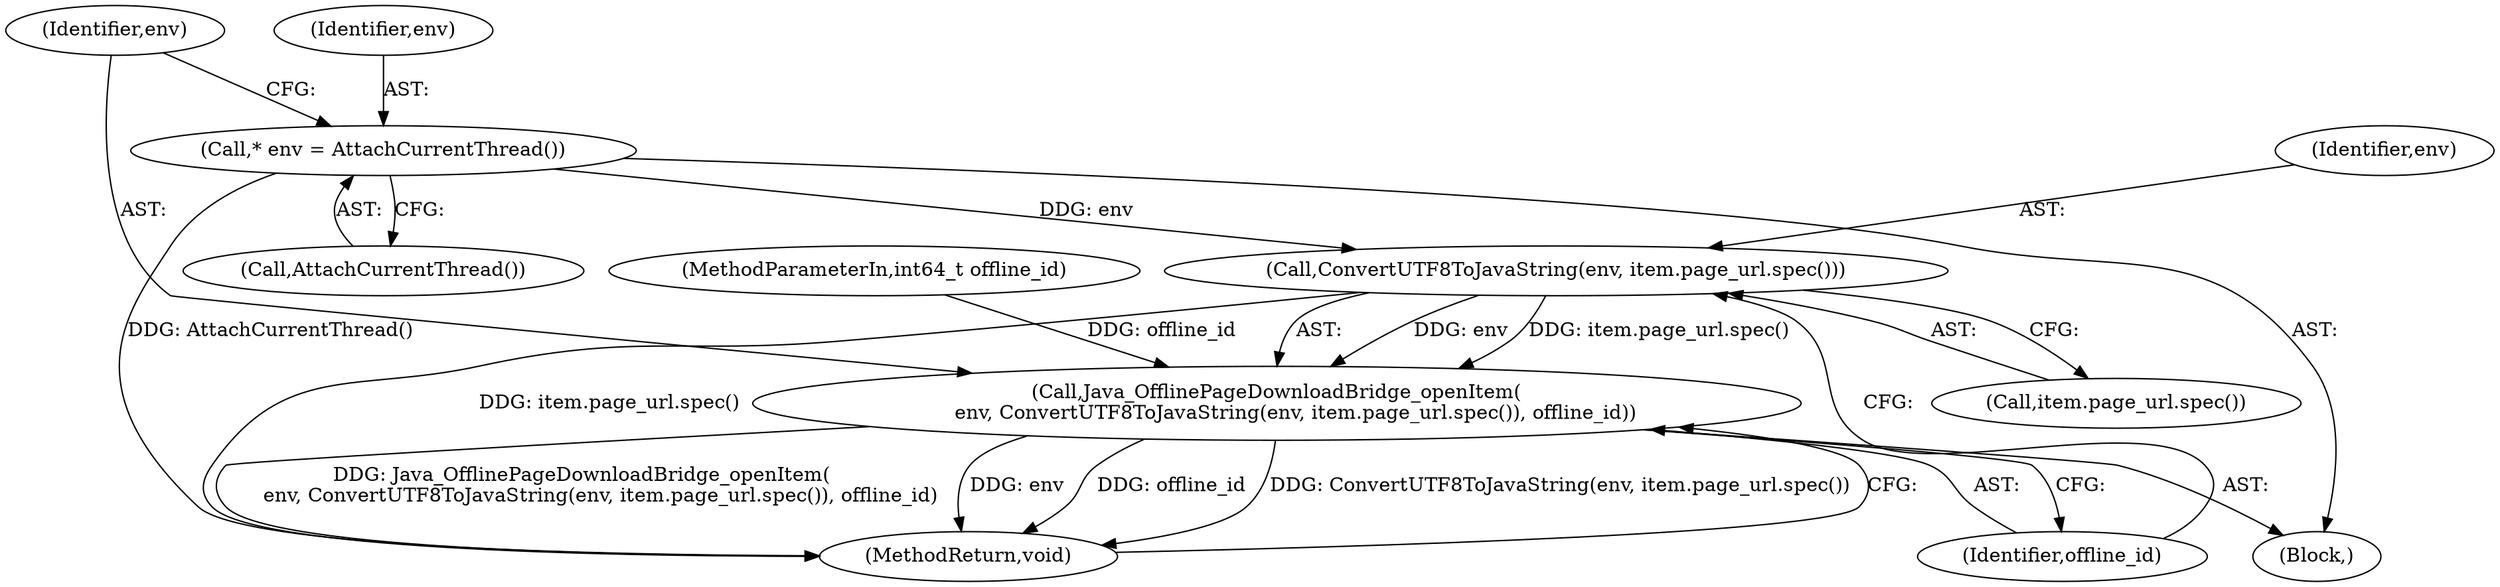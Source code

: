 digraph "1_Chrome_0b1b7baa4695c945a1b0bea1f0636f1219139e8e@API" {
"1000105" [label="(Call,* env = AttachCurrentThread())"];
"1000110" [label="(Call,ConvertUTF8ToJavaString(env, item.page_url.spec()))"];
"1000108" [label="(Call,Java_OfflinePageDownloadBridge_openItem(\n      env, ConvertUTF8ToJavaString(env, item.page_url.spec()), offline_id))"];
"1000107" [label="(Call,AttachCurrentThread())"];
"1000114" [label="(MethodReturn,void)"];
"1000113" [label="(Identifier,offline_id)"];
"1000105" [label="(Call,* env = AttachCurrentThread())"];
"1000110" [label="(Call,ConvertUTF8ToJavaString(env, item.page_url.spec()))"];
"1000103" [label="(Block,)"];
"1000108" [label="(Call,Java_OfflinePageDownloadBridge_openItem(\n      env, ConvertUTF8ToJavaString(env, item.page_url.spec()), offline_id))"];
"1000111" [label="(Identifier,env)"];
"1000109" [label="(Identifier,env)"];
"1000102" [label="(MethodParameterIn,int64_t offline_id)"];
"1000106" [label="(Identifier,env)"];
"1000112" [label="(Call,item.page_url.spec())"];
"1000105" -> "1000103"  [label="AST: "];
"1000105" -> "1000107"  [label="CFG: "];
"1000106" -> "1000105"  [label="AST: "];
"1000107" -> "1000105"  [label="AST: "];
"1000109" -> "1000105"  [label="CFG: "];
"1000105" -> "1000114"  [label="DDG: AttachCurrentThread()"];
"1000105" -> "1000110"  [label="DDG: env"];
"1000110" -> "1000108"  [label="AST: "];
"1000110" -> "1000112"  [label="CFG: "];
"1000111" -> "1000110"  [label="AST: "];
"1000112" -> "1000110"  [label="AST: "];
"1000113" -> "1000110"  [label="CFG: "];
"1000110" -> "1000114"  [label="DDG: item.page_url.spec()"];
"1000110" -> "1000108"  [label="DDG: env"];
"1000110" -> "1000108"  [label="DDG: item.page_url.spec()"];
"1000108" -> "1000103"  [label="AST: "];
"1000108" -> "1000113"  [label="CFG: "];
"1000109" -> "1000108"  [label="AST: "];
"1000113" -> "1000108"  [label="AST: "];
"1000114" -> "1000108"  [label="CFG: "];
"1000108" -> "1000114"  [label="DDG: Java_OfflinePageDownloadBridge_openItem(\n      env, ConvertUTF8ToJavaString(env, item.page_url.spec()), offline_id)"];
"1000108" -> "1000114"  [label="DDG: env"];
"1000108" -> "1000114"  [label="DDG: offline_id"];
"1000108" -> "1000114"  [label="DDG: ConvertUTF8ToJavaString(env, item.page_url.spec())"];
"1000102" -> "1000108"  [label="DDG: offline_id"];
}
